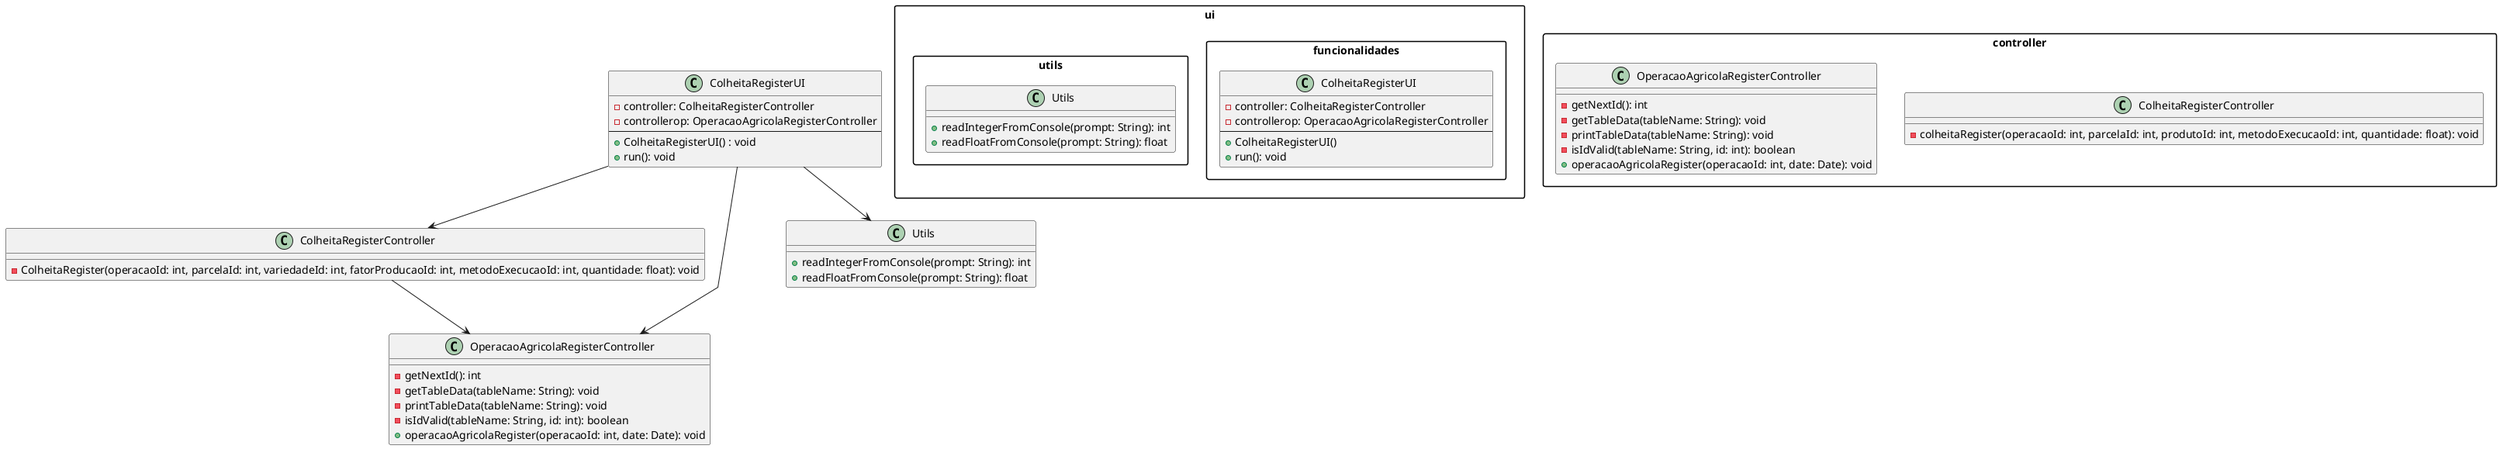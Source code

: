@startuml
'skinparam monochrome true
skinparam packageStyle rectangle
skinparam shadowing false
skinparam linetype polyline

package ui.funcionalidades {
    class ColheitaRegisterUI {
        - controller: ColheitaRegisterController
        - controllerop: OperacaoAgricolaRegisterController
        --
        + ColheitaRegisterUI()
        + run(): void
    }
}

package controller {
    class ColheitaRegisterController {
        - colheitaRegister(operacaoId: int, parcelaId: int, produtoId: int, metodoExecucaoId: int, quantidade: float): void
    }

    class OperacaoAgricolaRegisterController {
        - getNextId(): int
        - getTableData(tableName: String): void
        - printTableData(tableName: String): void
        - isIdValid(tableName: String, id: int): boolean
        + operacaoAgricolaRegister(operacaoId: int, date: Date): void
    }
}

package ui.utils {
    class Utils {
        + readIntegerFromConsole(prompt: String): int
        + readFloatFromConsole(prompt: String): float
    }
}

class ColheitaRegisterUI {
    - controller: ColheitaRegisterController
    - controllerop: OperacaoAgricolaRegisterController
    --
    + ColheitaRegisterUI() : void
    + run(): void
}

class ColheitaRegisterController {
    - ColheitaRegister(operacaoId: int, parcelaId: int, variedadeId: int, fatorProducaoId: int, metodoExecucaoId: int, quantidade: float): void
}

class OperacaoAgricolaRegisterController {
    - getNextId(): int
    - getTableData(tableName: String): void
    - printTableData(tableName: String): void
    - isIdValid(tableName: String, id: int): boolean
    + operacaoAgricolaRegister(operacaoId: int, date: Date): void
}

class Utils {
    + readIntegerFromConsole(prompt: String): int
    + readFloatFromConsole(prompt: String): float
}
ColheitaRegisterUI --> ColheitaRegisterController
ColheitaRegisterUI --> OperacaoAgricolaRegisterController
ColheitaRegisterController --> OperacaoAgricolaRegisterController
ColheitaRegisterUI --> Utils
@enduml
